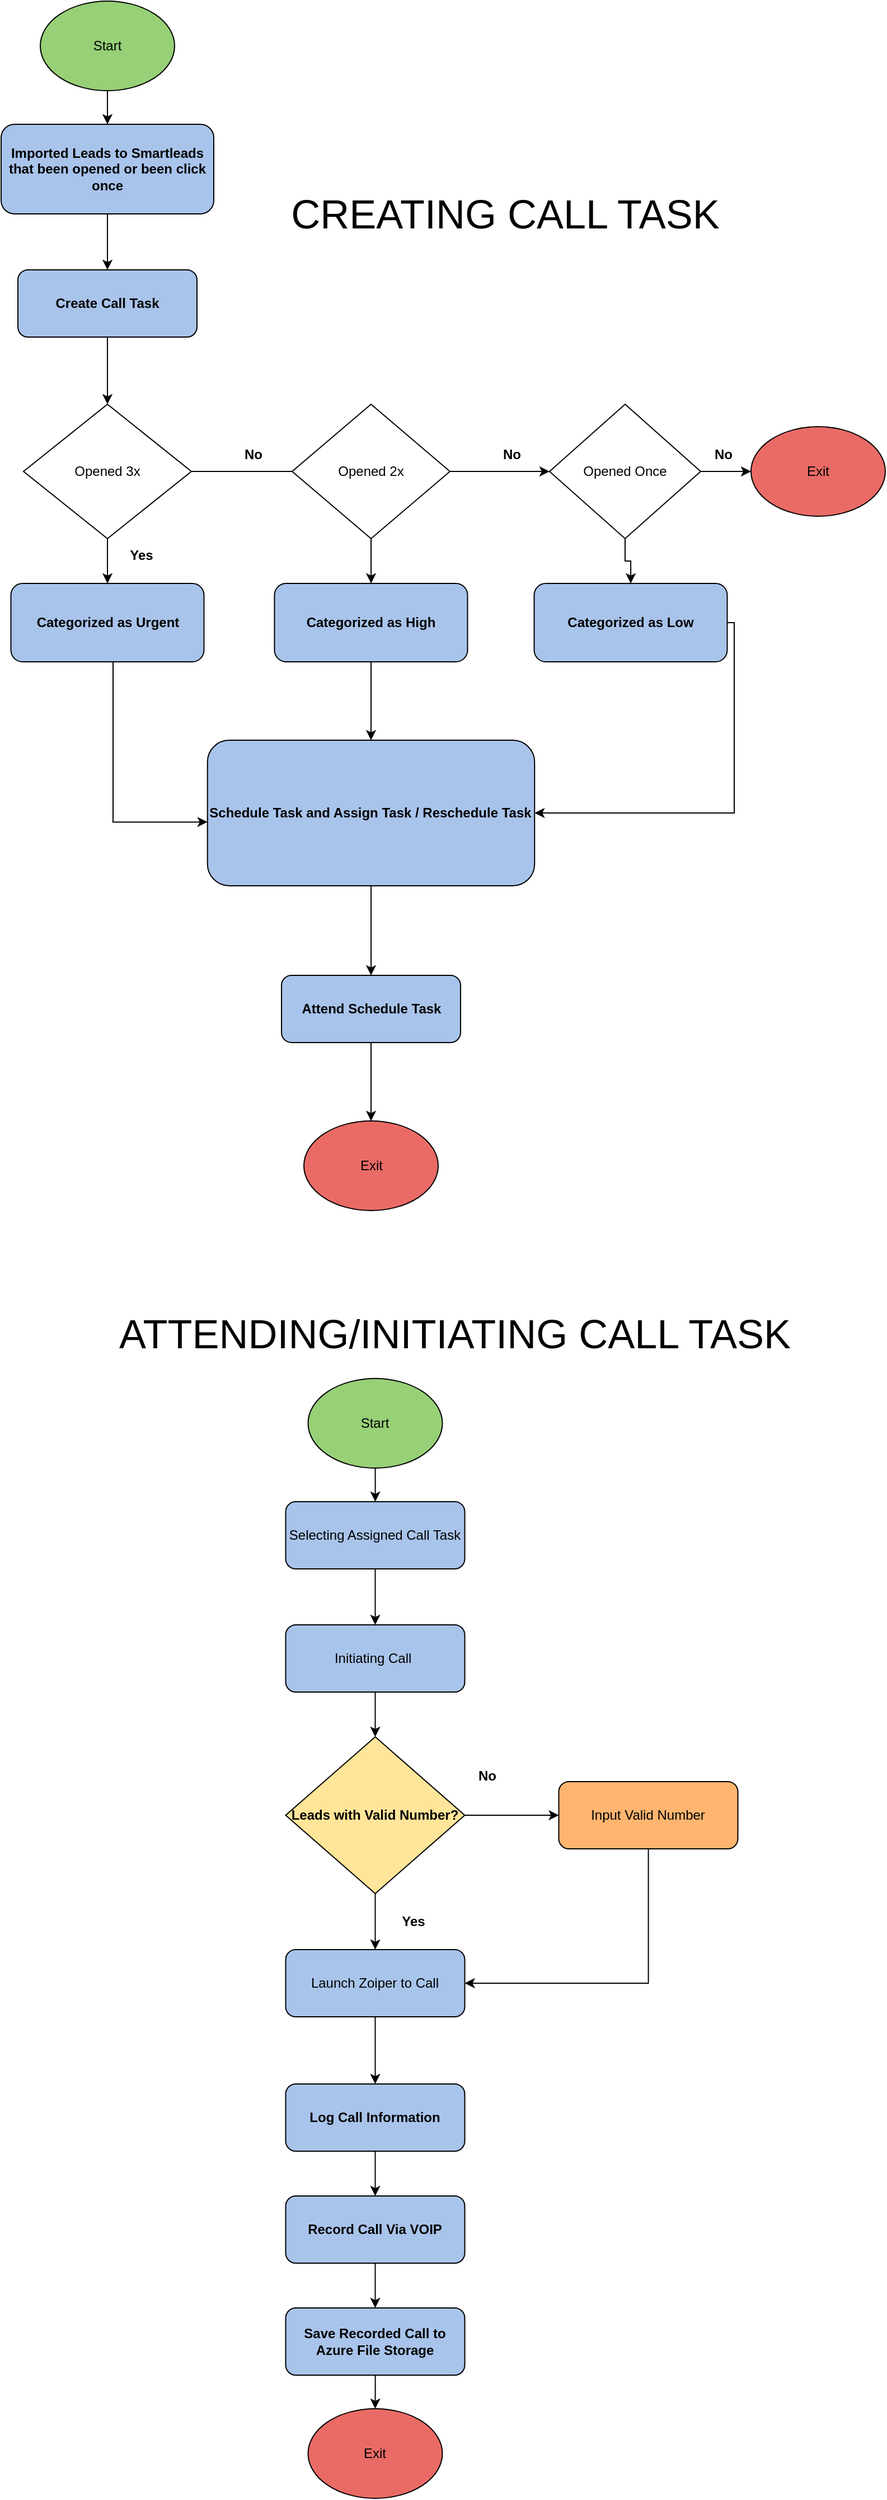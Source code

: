 <mxfile version="26.2.15">
  <diagram id="C5RBs43oDa-KdzZeNtuy" name="Page-1">
    <mxGraphModel grid="1" page="1" gridSize="10" guides="1" tooltips="1" connect="1" arrows="1" fold="1" pageScale="1" pageWidth="827" pageHeight="1169" math="0" shadow="0">
      <root>
        <mxCell id="WIyWlLk6GJQsqaUBKTNV-0" />
        <mxCell id="WIyWlLk6GJQsqaUBKTNV-1" parent="WIyWlLk6GJQsqaUBKTNV-0" />
        <mxCell id="5gOCiCDLjwy8w3L_mOzR-1" value="" style="edgeStyle=orthogonalEdgeStyle;rounded=0;orthogonalLoop=1;jettySize=auto;html=1;" edge="1" parent="WIyWlLk6GJQsqaUBKTNV-1" source="WIyWlLk6GJQsqaUBKTNV-3" target="5gOCiCDLjwy8w3L_mOzR-0">
          <mxGeometry relative="1" as="geometry" />
        </mxCell>
        <mxCell id="WIyWlLk6GJQsqaUBKTNV-3" value="&lt;b&gt;Imported Leads to Smartleads that been opened or been click once&lt;/b&gt;" style="rounded=1;whiteSpace=wrap;html=1;fontSize=12;glass=0;strokeWidth=1;shadow=0;fillColor=#A9C4EB;" vertex="1" parent="WIyWlLk6GJQsqaUBKTNV-1">
          <mxGeometry x="30" y="130" width="190" height="80" as="geometry" />
        </mxCell>
        <mxCell id="5gOCiCDLjwy8w3L_mOzR-0" value="Create Call Task" style="rounded=1;whiteSpace=wrap;html=1;fontStyle=1;fillColor=#A9C4EB;" vertex="1" parent="WIyWlLk6GJQsqaUBKTNV-1">
          <mxGeometry x="45" y="260" width="160" height="60" as="geometry" />
        </mxCell>
        <mxCell id="5gOCiCDLjwy8w3L_mOzR-65" value="" style="edgeStyle=orthogonalEdgeStyle;rounded=0;orthogonalLoop=1;jettySize=auto;html=1;" edge="1" parent="WIyWlLk6GJQsqaUBKTNV-1" source="5gOCiCDLjwy8w3L_mOzR-2" target="5gOCiCDLjwy8w3L_mOzR-4">
          <mxGeometry relative="1" as="geometry" />
        </mxCell>
        <mxCell id="5gOCiCDLjwy8w3L_mOzR-2" value="Schedule Task and Assign Task / Reschedule Task" style="rounded=1;whiteSpace=wrap;html=1;fontStyle=1;fillColor=#A9C4EB;" vertex="1" parent="WIyWlLk6GJQsqaUBKTNV-1">
          <mxGeometry x="214.38" y="680" width="292.25" height="130" as="geometry" />
        </mxCell>
        <mxCell id="5gOCiCDLjwy8w3L_mOzR-64" value="" style="edgeStyle=orthogonalEdgeStyle;rounded=0;orthogonalLoop=1;jettySize=auto;html=1;" edge="1" parent="WIyWlLk6GJQsqaUBKTNV-1" source="5gOCiCDLjwy8w3L_mOzR-4" target="5gOCiCDLjwy8w3L_mOzR-63">
          <mxGeometry relative="1" as="geometry" />
        </mxCell>
        <mxCell id="5gOCiCDLjwy8w3L_mOzR-4" value="Attend Schedule Task" style="rounded=1;whiteSpace=wrap;html=1;fontStyle=1;fillColor=#A9C4EB;" vertex="1" parent="WIyWlLk6GJQsqaUBKTNV-1">
          <mxGeometry x="280.51" y="890" width="160" height="60" as="geometry" />
        </mxCell>
        <mxCell id="5gOCiCDLjwy8w3L_mOzR-79" value="" style="edgeStyle=orthogonalEdgeStyle;rounded=0;orthogonalLoop=1;jettySize=auto;html=1;" edge="1" parent="WIyWlLk6GJQsqaUBKTNV-1" source="5gOCiCDLjwy8w3L_mOzR-13" target="5gOCiCDLjwy8w3L_mOzR-30">
          <mxGeometry relative="1" as="geometry" />
        </mxCell>
        <mxCell id="5gOCiCDLjwy8w3L_mOzR-13" value="&lt;span style=&quot;font-weight: normal;&quot;&gt;Launch Zoiper to Call&lt;br&gt;&lt;/span&gt;" style="rounded=1;whiteSpace=wrap;html=1;fontStyle=1;fillColor=#A9C4EB;" vertex="1" parent="WIyWlLk6GJQsqaUBKTNV-1">
          <mxGeometry x="284.25" y="1760" width="160" height="60" as="geometry" />
        </mxCell>
        <mxCell id="5gOCiCDLjwy8w3L_mOzR-77" style="edgeStyle=orthogonalEdgeStyle;rounded=0;orthogonalLoop=1;jettySize=auto;html=1;entryX=1;entryY=0.5;entryDx=0;entryDy=0;" edge="1" parent="WIyWlLk6GJQsqaUBKTNV-1" source="5gOCiCDLjwy8w3L_mOzR-14" target="5gOCiCDLjwy8w3L_mOzR-13">
          <mxGeometry relative="1" as="geometry">
            <Array as="points">
              <mxPoint x="608.25" y="1790" />
            </Array>
          </mxGeometry>
        </mxCell>
        <mxCell id="5gOCiCDLjwy8w3L_mOzR-14" value="&lt;span style=&quot;font-weight: normal;&quot;&gt;Input Valid Number&lt;/span&gt;" style="rounded=1;whiteSpace=wrap;html=1;fontStyle=1;fillColor=#FFB570;" vertex="1" parent="WIyWlLk6GJQsqaUBKTNV-1">
          <mxGeometry x="528.25" y="1610" width="160" height="60" as="geometry" />
        </mxCell>
        <mxCell id="5gOCiCDLjwy8w3L_mOzR-74" value="" style="edgeStyle=orthogonalEdgeStyle;rounded=0;orthogonalLoop=1;jettySize=auto;html=1;" edge="1" parent="WIyWlLk6GJQsqaUBKTNV-1" source="5gOCiCDLjwy8w3L_mOzR-24" target="5gOCiCDLjwy8w3L_mOzR-13">
          <mxGeometry relative="1" as="geometry" />
        </mxCell>
        <mxCell id="5gOCiCDLjwy8w3L_mOzR-75" value="" style="edgeStyle=orthogonalEdgeStyle;rounded=0;orthogonalLoop=1;jettySize=auto;html=1;" edge="1" parent="WIyWlLk6GJQsqaUBKTNV-1" source="5gOCiCDLjwy8w3L_mOzR-24" target="5gOCiCDLjwy8w3L_mOzR-14">
          <mxGeometry relative="1" as="geometry" />
        </mxCell>
        <mxCell id="5gOCiCDLjwy8w3L_mOzR-24" value="&lt;b&gt;Leads with Valid Number?&lt;/b&gt;" style="rhombus;whiteSpace=wrap;html=1;fillColor=#FFE599;" vertex="1" parent="WIyWlLk6GJQsqaUBKTNV-1">
          <mxGeometry x="284.25" y="1570" width="160" height="140" as="geometry" />
        </mxCell>
        <mxCell id="5gOCiCDLjwy8w3L_mOzR-82" value="" style="edgeStyle=orthogonalEdgeStyle;rounded=0;orthogonalLoop=1;jettySize=auto;html=1;" edge="1" parent="WIyWlLk6GJQsqaUBKTNV-1" source="5gOCiCDLjwy8w3L_mOzR-26" target="5gOCiCDLjwy8w3L_mOzR-81">
          <mxGeometry relative="1" as="geometry" />
        </mxCell>
        <mxCell id="5gOCiCDLjwy8w3L_mOzR-26" value="&lt;b&gt;Record Call Via VOIP&lt;/b&gt;" style="rounded=1;whiteSpace=wrap;html=1;fontStyle=0;fillColor=#A9C4EB;" vertex="1" parent="WIyWlLk6GJQsqaUBKTNV-1">
          <mxGeometry x="284.25" y="1980" width="160" height="60" as="geometry" />
        </mxCell>
        <mxCell id="5gOCiCDLjwy8w3L_mOzR-80" value="" style="edgeStyle=orthogonalEdgeStyle;rounded=0;orthogonalLoop=1;jettySize=auto;html=1;" edge="1" parent="WIyWlLk6GJQsqaUBKTNV-1" source="5gOCiCDLjwy8w3L_mOzR-30" target="5gOCiCDLjwy8w3L_mOzR-26">
          <mxGeometry relative="1" as="geometry" />
        </mxCell>
        <mxCell id="5gOCiCDLjwy8w3L_mOzR-30" value="&lt;span style=&quot;&quot;&gt;&lt;b&gt;Log Call Information&lt;/b&gt;&lt;/span&gt;" style="rounded=1;whiteSpace=wrap;html=1;fontStyle=0;fillColor=#A9C4EB;" vertex="1" parent="WIyWlLk6GJQsqaUBKTNV-1">
          <mxGeometry x="284.25" y="1880" width="160" height="60" as="geometry" />
        </mxCell>
        <mxCell id="5gOCiCDLjwy8w3L_mOzR-33" value="Yes" style="text;html=1;align=center;verticalAlign=middle;resizable=0;points=[];autosize=1;strokeColor=none;fillColor=none;fontStyle=1" vertex="1" parent="WIyWlLk6GJQsqaUBKTNV-1">
          <mxGeometry x="378.25" y="1720" width="40" height="30" as="geometry" />
        </mxCell>
        <mxCell id="5gOCiCDLjwy8w3L_mOzR-34" value="No" style="text;html=1;align=center;verticalAlign=middle;resizable=0;points=[];autosize=1;strokeColor=none;fillColor=none;fontStyle=1" vertex="1" parent="WIyWlLk6GJQsqaUBKTNV-1">
          <mxGeometry x="444.25" y="1590" width="40" height="30" as="geometry" />
        </mxCell>
        <mxCell id="5gOCiCDLjwy8w3L_mOzR-40" value="" style="edgeStyle=orthogonalEdgeStyle;rounded=0;orthogonalLoop=1;jettySize=auto;html=1;" edge="1" parent="WIyWlLk6GJQsqaUBKTNV-1" source="5gOCiCDLjwy8w3L_mOzR-0" target="5gOCiCDLjwy8w3L_mOzR-39">
          <mxGeometry relative="1" as="geometry">
            <mxPoint x="130" y="320" as="sourcePoint" />
            <mxPoint x="130" y="550" as="targetPoint" />
          </mxGeometry>
        </mxCell>
        <mxCell id="5gOCiCDLjwy8w3L_mOzR-43" value="" style="edgeStyle=orthogonalEdgeStyle;rounded=0;orthogonalLoop=1;jettySize=auto;html=1;" edge="1" parent="WIyWlLk6GJQsqaUBKTNV-1" source="5gOCiCDLjwy8w3L_mOzR-39" target="5gOCiCDLjwy8w3L_mOzR-42">
          <mxGeometry relative="1" as="geometry" />
        </mxCell>
        <mxCell id="5gOCiCDLjwy8w3L_mOzR-45" value="" style="edgeStyle=orthogonalEdgeStyle;rounded=0;orthogonalLoop=1;jettySize=auto;html=1;" edge="1" parent="WIyWlLk6GJQsqaUBKTNV-1" source="5gOCiCDLjwy8w3L_mOzR-39">
          <mxGeometry relative="1" as="geometry">
            <mxPoint x="330" y="440" as="targetPoint" />
          </mxGeometry>
        </mxCell>
        <mxCell id="5gOCiCDLjwy8w3L_mOzR-39" value="Opened 3x" style="rhombus;whiteSpace=wrap;html=1;" vertex="1" parent="WIyWlLk6GJQsqaUBKTNV-1">
          <mxGeometry x="50" y="380" width="150" height="120" as="geometry" />
        </mxCell>
        <mxCell id="5gOCiCDLjwy8w3L_mOzR-41" value="Yes" style="text;html=1;align=center;verticalAlign=middle;resizable=0;points=[];autosize=1;strokeColor=none;fillColor=none;fontStyle=1" vertex="1" parent="WIyWlLk6GJQsqaUBKTNV-1">
          <mxGeometry x="135" y="500" width="40" height="30" as="geometry" />
        </mxCell>
        <mxCell id="5gOCiCDLjwy8w3L_mOzR-42" value="Categorized as Urgent" style="rounded=1;whiteSpace=wrap;html=1;fontStyle=1;fillColor=#A9C4EB;" vertex="1" parent="WIyWlLk6GJQsqaUBKTNV-1">
          <mxGeometry x="38.75" y="540" width="172.5" height="70" as="geometry" />
        </mxCell>
        <mxCell id="5gOCiCDLjwy8w3L_mOzR-46" value="No" style="text;html=1;align=center;verticalAlign=middle;resizable=0;points=[];autosize=1;strokeColor=none;fillColor=none;fontStyle=1" vertex="1" parent="WIyWlLk6GJQsqaUBKTNV-1">
          <mxGeometry x="235" y="410" width="40" height="30" as="geometry" />
        </mxCell>
        <mxCell id="5gOCiCDLjwy8w3L_mOzR-49" value="" style="edgeStyle=orthogonalEdgeStyle;rounded=0;orthogonalLoop=1;jettySize=auto;html=1;" edge="1" parent="WIyWlLk6GJQsqaUBKTNV-1" source="5gOCiCDLjwy8w3L_mOzR-47" target="5gOCiCDLjwy8w3L_mOzR-48">
          <mxGeometry relative="1" as="geometry" />
        </mxCell>
        <mxCell id="5gOCiCDLjwy8w3L_mOzR-51" value="" style="edgeStyle=orthogonalEdgeStyle;rounded=0;orthogonalLoop=1;jettySize=auto;html=1;" edge="1" parent="WIyWlLk6GJQsqaUBKTNV-1" source="5gOCiCDLjwy8w3L_mOzR-47" target="5gOCiCDLjwy8w3L_mOzR-50">
          <mxGeometry relative="1" as="geometry" />
        </mxCell>
        <mxCell id="5gOCiCDLjwy8w3L_mOzR-47" value="Opened 2x" style="rhombus;whiteSpace=wrap;html=1;" vertex="1" parent="WIyWlLk6GJQsqaUBKTNV-1">
          <mxGeometry x="290" y="380" width="141" height="120" as="geometry" />
        </mxCell>
        <mxCell id="5gOCiCDLjwy8w3L_mOzR-62" value="" style="edgeStyle=orthogonalEdgeStyle;rounded=0;orthogonalLoop=1;jettySize=auto;html=1;" edge="1" parent="WIyWlLk6GJQsqaUBKTNV-1" source="5gOCiCDLjwy8w3L_mOzR-48" target="5gOCiCDLjwy8w3L_mOzR-2">
          <mxGeometry relative="1" as="geometry" />
        </mxCell>
        <mxCell id="5gOCiCDLjwy8w3L_mOzR-48" value="Categorized as High" style="rounded=1;whiteSpace=wrap;html=1;fontStyle=1;fillColor=#A9C4EB;" vertex="1" parent="WIyWlLk6GJQsqaUBKTNV-1">
          <mxGeometry x="274.25" y="540" width="172.5" height="70" as="geometry" />
        </mxCell>
        <mxCell id="5gOCiCDLjwy8w3L_mOzR-54" value="" style="edgeStyle=orthogonalEdgeStyle;rounded=0;orthogonalLoop=1;jettySize=auto;html=1;" edge="1" parent="WIyWlLk6GJQsqaUBKTNV-1" source="5gOCiCDLjwy8w3L_mOzR-50" target="5gOCiCDLjwy8w3L_mOzR-53">
          <mxGeometry relative="1" as="geometry" />
        </mxCell>
        <mxCell id="5gOCiCDLjwy8w3L_mOzR-86" value="" style="edgeStyle=orthogonalEdgeStyle;rounded=0;orthogonalLoop=1;jettySize=auto;html=1;" edge="1" parent="WIyWlLk6GJQsqaUBKTNV-1" source="5gOCiCDLjwy8w3L_mOzR-50" target="5gOCiCDLjwy8w3L_mOzR-57">
          <mxGeometry relative="1" as="geometry" />
        </mxCell>
        <mxCell id="5gOCiCDLjwy8w3L_mOzR-50" value="Opened Once" style="rhombus;whiteSpace=wrap;html=1;" vertex="1" parent="WIyWlLk6GJQsqaUBKTNV-1">
          <mxGeometry x="520" y="380" width="135" height="120" as="geometry" />
        </mxCell>
        <mxCell id="5gOCiCDLjwy8w3L_mOzR-52" value="No" style="text;html=1;align=center;verticalAlign=middle;resizable=0;points=[];autosize=1;strokeColor=none;fillColor=none;fontStyle=1" vertex="1" parent="WIyWlLk6GJQsqaUBKTNV-1">
          <mxGeometry x="466.25" y="410" width="40" height="30" as="geometry" />
        </mxCell>
        <mxCell id="5gOCiCDLjwy8w3L_mOzR-61" style="edgeStyle=orthogonalEdgeStyle;rounded=0;orthogonalLoop=1;jettySize=auto;html=1;entryX=1;entryY=0.5;entryDx=0;entryDy=0;" edge="1" parent="WIyWlLk6GJQsqaUBKTNV-1" source="5gOCiCDLjwy8w3L_mOzR-53" target="5gOCiCDLjwy8w3L_mOzR-2">
          <mxGeometry relative="1" as="geometry">
            <Array as="points">
              <mxPoint x="685" y="745" />
            </Array>
          </mxGeometry>
        </mxCell>
        <mxCell id="5gOCiCDLjwy8w3L_mOzR-53" value="Categorized as Low" style="rounded=1;whiteSpace=wrap;html=1;fontStyle=1;fillColor=#A9C4EB;" vertex="1" parent="WIyWlLk6GJQsqaUBKTNV-1">
          <mxGeometry x="506.25" y="540" width="172.5" height="70" as="geometry" />
        </mxCell>
        <mxCell id="5gOCiCDLjwy8w3L_mOzR-57" value="Exit" style="ellipse;whiteSpace=wrap;html=1;fillColor=#EA6B66;" vertex="1" parent="WIyWlLk6GJQsqaUBKTNV-1">
          <mxGeometry x="700" y="400" width="120" height="80" as="geometry" />
        </mxCell>
        <mxCell id="5gOCiCDLjwy8w3L_mOzR-59" value="" style="edgeStyle=orthogonalEdgeStyle;rounded=0;orthogonalLoop=1;jettySize=auto;html=1;" edge="1" parent="WIyWlLk6GJQsqaUBKTNV-1" source="5gOCiCDLjwy8w3L_mOzR-58" target="WIyWlLk6GJQsqaUBKTNV-3">
          <mxGeometry relative="1" as="geometry" />
        </mxCell>
        <mxCell id="5gOCiCDLjwy8w3L_mOzR-58" value="Start" style="ellipse;whiteSpace=wrap;html=1;fillColor=#97D077;" vertex="1" parent="WIyWlLk6GJQsqaUBKTNV-1">
          <mxGeometry x="65" y="20" width="120" height="80" as="geometry" />
        </mxCell>
        <mxCell id="5gOCiCDLjwy8w3L_mOzR-60" style="edgeStyle=orthogonalEdgeStyle;rounded=0;orthogonalLoop=1;jettySize=auto;html=1;entryX=0;entryY=0.562;entryDx=0;entryDy=0;entryPerimeter=0;" edge="1" parent="WIyWlLk6GJQsqaUBKTNV-1" source="5gOCiCDLjwy8w3L_mOzR-42" target="5gOCiCDLjwy8w3L_mOzR-2">
          <mxGeometry relative="1" as="geometry">
            <Array as="points">
              <mxPoint x="130" y="753" />
            </Array>
          </mxGeometry>
        </mxCell>
        <mxCell id="5gOCiCDLjwy8w3L_mOzR-63" value="Exit" style="ellipse;whiteSpace=wrap;html=1;fillColor=#EA6B66;" vertex="1" parent="WIyWlLk6GJQsqaUBKTNV-1">
          <mxGeometry x="300.51" y="1020" width="120" height="80" as="geometry" />
        </mxCell>
        <mxCell id="5gOCiCDLjwy8w3L_mOzR-66" value="&lt;font style=&quot;font-size: 36px;&quot;&gt;CREATING CALL TASK&lt;/font&gt;" style="text;html=1;align=center;verticalAlign=middle;resizable=0;points=[];autosize=1;strokeColor=none;fillColor=none;" vertex="1" parent="WIyWlLk6GJQsqaUBKTNV-1">
          <mxGeometry x="275" y="180" width="410" height="60" as="geometry" />
        </mxCell>
        <mxCell id="5gOCiCDLjwy8w3L_mOzR-67" value="&lt;span style=&quot;font-size: 36px;&quot;&gt;ATTENDING/INITIATING CALL TASK&lt;/span&gt;" style="text;html=1;align=center;verticalAlign=middle;resizable=0;points=[];autosize=1;strokeColor=none;fillColor=none;" vertex="1" parent="WIyWlLk6GJQsqaUBKTNV-1">
          <mxGeometry x="125" y="1180" width="620" height="60" as="geometry" />
        </mxCell>
        <mxCell id="5gOCiCDLjwy8w3L_mOzR-70" value="" style="edgeStyle=orthogonalEdgeStyle;rounded=0;orthogonalLoop=1;jettySize=auto;html=1;" edge="1" parent="WIyWlLk6GJQsqaUBKTNV-1" source="5gOCiCDLjwy8w3L_mOzR-68" target="5gOCiCDLjwy8w3L_mOzR-69">
          <mxGeometry relative="1" as="geometry" />
        </mxCell>
        <mxCell id="5gOCiCDLjwy8w3L_mOzR-68" value="Start" style="ellipse;whiteSpace=wrap;html=1;fillColor=#97D077;" vertex="1" parent="WIyWlLk6GJQsqaUBKTNV-1">
          <mxGeometry x="304.25" y="1250" width="120" height="80" as="geometry" />
        </mxCell>
        <mxCell id="5gOCiCDLjwy8w3L_mOzR-72" value="" style="edgeStyle=orthogonalEdgeStyle;rounded=0;orthogonalLoop=1;jettySize=auto;html=1;" edge="1" parent="WIyWlLk6GJQsqaUBKTNV-1" source="5gOCiCDLjwy8w3L_mOzR-69" target="5gOCiCDLjwy8w3L_mOzR-71">
          <mxGeometry relative="1" as="geometry" />
        </mxCell>
        <mxCell id="5gOCiCDLjwy8w3L_mOzR-69" value="&lt;span style=&quot;font-weight: normal;&quot;&gt;Selecting Assigned Call Task&lt;br&gt;&lt;/span&gt;" style="rounded=1;whiteSpace=wrap;html=1;fontStyle=1;fillColor=#A9C4EB;" vertex="1" parent="WIyWlLk6GJQsqaUBKTNV-1">
          <mxGeometry x="284.25" y="1360" width="160" height="60" as="geometry" />
        </mxCell>
        <mxCell id="5gOCiCDLjwy8w3L_mOzR-73" value="" style="edgeStyle=orthogonalEdgeStyle;rounded=0;orthogonalLoop=1;jettySize=auto;html=1;" edge="1" parent="WIyWlLk6GJQsqaUBKTNV-1" source="5gOCiCDLjwy8w3L_mOzR-71" target="5gOCiCDLjwy8w3L_mOzR-24">
          <mxGeometry relative="1" as="geometry" />
        </mxCell>
        <mxCell id="5gOCiCDLjwy8w3L_mOzR-71" value="&lt;span style=&quot;font-weight: normal;&quot;&gt;Initiating Call&amp;nbsp;&lt;br&gt;&lt;/span&gt;" style="rounded=1;whiteSpace=wrap;html=1;fontStyle=1;fillColor=#A9C4EB;" vertex="1" parent="WIyWlLk6GJQsqaUBKTNV-1">
          <mxGeometry x="284.25" y="1470" width="160" height="60" as="geometry" />
        </mxCell>
        <mxCell id="5gOCiCDLjwy8w3L_mOzR-84" value="" style="edgeStyle=orthogonalEdgeStyle;rounded=0;orthogonalLoop=1;jettySize=auto;html=1;" edge="1" parent="WIyWlLk6GJQsqaUBKTNV-1" source="5gOCiCDLjwy8w3L_mOzR-81" target="5gOCiCDLjwy8w3L_mOzR-83">
          <mxGeometry relative="1" as="geometry" />
        </mxCell>
        <mxCell id="5gOCiCDLjwy8w3L_mOzR-81" value="&lt;b&gt;Save Recorded Call to Azure File Storage&lt;/b&gt;" style="rounded=1;whiteSpace=wrap;html=1;fontStyle=0;fillColor=#A9C4EB;" vertex="1" parent="WIyWlLk6GJQsqaUBKTNV-1">
          <mxGeometry x="284.25" y="2080" width="160" height="60" as="geometry" />
        </mxCell>
        <mxCell id="5gOCiCDLjwy8w3L_mOzR-83" value="Exit" style="ellipse;whiteSpace=wrap;html=1;fillColor=#EA6B66;" vertex="1" parent="WIyWlLk6GJQsqaUBKTNV-1">
          <mxGeometry x="304.25" y="2170" width="120" height="80" as="geometry" />
        </mxCell>
        <mxCell id="5gOCiCDLjwy8w3L_mOzR-87" value="No" style="text;html=1;align=center;verticalAlign=middle;resizable=0;points=[];autosize=1;strokeColor=none;fillColor=none;fontStyle=1" vertex="1" parent="WIyWlLk6GJQsqaUBKTNV-1">
          <mxGeometry x="655" y="410" width="40" height="30" as="geometry" />
        </mxCell>
      </root>
    </mxGraphModel>
  </diagram>
</mxfile>
